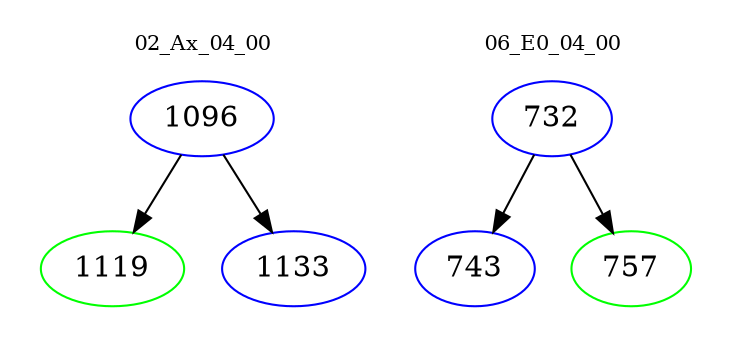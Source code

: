 digraph{
subgraph cluster_0 {
color = white
label = "02_Ax_04_00";
fontsize=10;
T0_1096 [label="1096", color="blue"]
T0_1096 -> T0_1119 [color="black"]
T0_1119 [label="1119", color="green"]
T0_1096 -> T0_1133 [color="black"]
T0_1133 [label="1133", color="blue"]
}
subgraph cluster_1 {
color = white
label = "06_E0_04_00";
fontsize=10;
T1_732 [label="732", color="blue"]
T1_732 -> T1_743 [color="black"]
T1_743 [label="743", color="blue"]
T1_732 -> T1_757 [color="black"]
T1_757 [label="757", color="green"]
}
}
